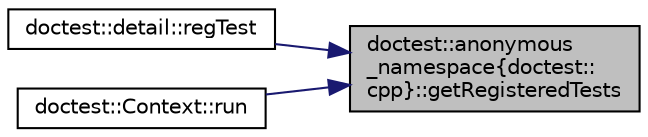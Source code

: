 digraph "doctest::anonymous_namespace{doctest::cpp}::getRegisteredTests"
{
 // LATEX_PDF_SIZE
  edge [fontname="Helvetica",fontsize="10",labelfontname="Helvetica",labelfontsize="10"];
  node [fontname="Helvetica",fontsize="10",shape=record];
  rankdir="RL";
  Node1 [label="doctest::anonymous\l_namespace\{doctest::\lcpp\}::getRegisteredTests",height=0.2,width=0.4,color="black", fillcolor="grey75", style="filled", fontcolor="black",tooltip=" "];
  Node1 -> Node2 [dir="back",color="midnightblue",fontsize="10",style="solid",fontname="Helvetica"];
  Node2 [label="doctest::detail::regTest",height=0.2,width=0.4,color="black", fillcolor="white", style="filled",URL="$namespacedoctest_1_1detail.html#a00f99edefb8490a8e2602d58c96431f4",tooltip=" "];
  Node1 -> Node3 [dir="back",color="midnightblue",fontsize="10",style="solid",fontname="Helvetica"];
  Node3 [label="doctest::Context::run",height=0.2,width=0.4,color="black", fillcolor="white", style="filled",URL="$classdoctest_1_1_context.html#a8059b137ef41cbe6c5d8160806a3cc63",tooltip=" "];
}
